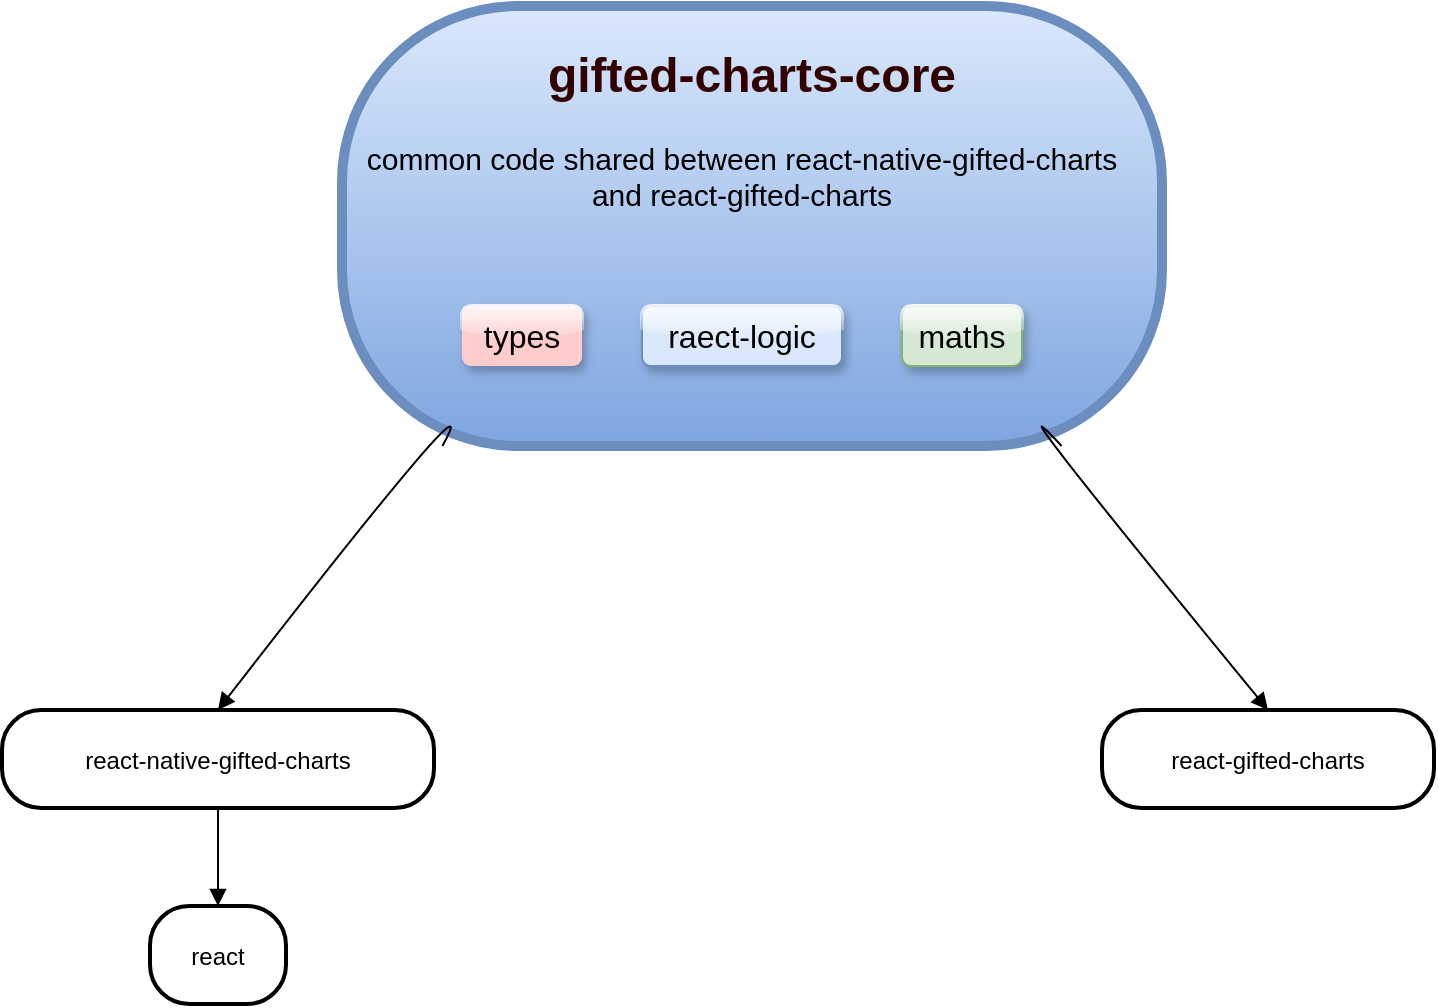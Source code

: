 <mxfile version="25.0.3">
  <diagram name="Page-1" id="KipZ_lJH65PFV8J-NzIS">
    <mxGraphModel dx="1242" dy="819" grid="1" gridSize="10" guides="1" tooltips="1" connect="1" arrows="1" fold="1" page="1" pageScale="1" pageWidth="827" pageHeight="1169" math="0" shadow="0">
      <root>
        <mxCell id="0" />
        <mxCell id="1" parent="0" />
        <UserObject label="" link="https://www.npmjs.com/package/gifted-charts-core" linkTarget="_blank" id="2">
          <mxCell style="rounded=1;arcSize=40;strokeWidth=5;fontStyle=1;fontSize=20;glass=0;shadow=0;fillColor=#dae8fc;strokeColor=#6c8ebf;gradientColor=#7ea6e0;" parent="1" vertex="1">
            <mxGeometry x="230" y="10" width="410" height="220" as="geometry" />
          </mxCell>
        </UserObject>
        <mxCell id="3" value="react-native-gifted-charts" style="rounded=1;arcSize=40;strokeWidth=2" parent="1" vertex="1">
          <mxGeometry x="60" y="362" width="216" height="49" as="geometry" />
        </mxCell>
        <mxCell id="4" value="react-gifted-charts" style="rounded=1;arcSize=40;strokeWidth=2" parent="1" vertex="1">
          <mxGeometry x="610" y="362" width="166" height="49" as="geometry" />
        </mxCell>
        <mxCell id="5" value="react" style="rounded=1;arcSize=40;strokeWidth=2" parent="1" vertex="1">
          <mxGeometry x="134" y="460" width="68" height="49" as="geometry" />
        </mxCell>
        <mxCell id="6" value="" style="curved=1;startArrow=none;endArrow=block;exitX=0.13;exitY=0.99;entryX=0.5;entryY=-0.01;" parent="1" source="2" target="3" edge="1">
          <mxGeometry relative="1" as="geometry">
            <Array as="points">
              <mxPoint x="306" y="184" />
            </Array>
          </mxGeometry>
        </mxCell>
        <mxCell id="7" value="" style="curved=1;startArrow=none;endArrow=block;exitX=0.87;exitY=0.99;entryX=0.5;entryY=-0.01;" parent="1" source="2" target="4" edge="1">
          <mxGeometry relative="1" as="geometry">
            <Array as="points">
              <mxPoint x="547" y="184" />
            </Array>
          </mxGeometry>
        </mxCell>
        <mxCell id="8" value="" style="curved=1;startArrow=none;endArrow=block;exitX=0.5;exitY=0.98;entryX=0.5;entryY=0;" parent="1" source="3" target="5" edge="1">
          <mxGeometry relative="1" as="geometry">
            <Array as="points" />
          </mxGeometry>
        </mxCell>
        <mxCell id="jZuNDdmWMTMBZUonKXr9-8" value="&lt;font style=&quot;font-size: 16px;&quot;&gt;types&lt;/font&gt;" style="text;html=1;align=center;verticalAlign=middle;whiteSpace=wrap;rounded=1;fillColor=#FFCCCC;glass=1;shadow=1;" vertex="1" parent="1">
          <mxGeometry x="290" y="160" width="60" height="30" as="geometry" />
        </mxCell>
        <mxCell id="jZuNDdmWMTMBZUonKXr9-9" value="&lt;span style=&quot;font-size: 16px;&quot;&gt;raect-logic&lt;/span&gt;" style="text;html=1;align=center;verticalAlign=middle;whiteSpace=wrap;rounded=1;fillColor=#dae8fc;strokeColor=#6c8ebf;glass=1;shadow=1;" vertex="1" parent="1">
          <mxGeometry x="380" y="160" width="100" height="30" as="geometry" />
        </mxCell>
        <mxCell id="jZuNDdmWMTMBZUonKXr9-10" value="&lt;font style=&quot;font-size: 16px;&quot;&gt;maths&lt;/font&gt;" style="text;html=1;align=center;verticalAlign=middle;whiteSpace=wrap;rounded=1;fillColor=#d5e8d4;strokeColor=#82b366;glass=1;shadow=1;" vertex="1" parent="1">
          <mxGeometry x="510" y="160" width="60" height="30" as="geometry" />
        </mxCell>
        <mxCell id="jZuNDdmWMTMBZUonKXr9-11" value="&lt;font style=&quot;font-size: 15px;&quot;&gt;common code shared between react-native-gifted-charts and react-gifted-charts&lt;/font&gt;" style="text;html=1;align=center;verticalAlign=middle;whiteSpace=wrap;rounded=0;" vertex="1" parent="1">
          <mxGeometry x="240" y="80" width="380" height="30" as="geometry" />
        </mxCell>
        <mxCell id="jZuNDdmWMTMBZUonKXr9-12" value="&lt;span style=&quot;text-wrap-mode: nowrap;&quot;&gt;gifted-charts-core&lt;/span&gt;" style="text;html=1;align=center;verticalAlign=middle;whiteSpace=wrap;rounded=1;glass=1;shadow=1;fillColor=none;strokeColor=none;fontStyle=1;fontSize=24;textShadow=0;fontColor=#330000;" vertex="1" parent="1">
          <mxGeometry x="315" y="30" width="240" height="30" as="geometry" />
        </mxCell>
      </root>
    </mxGraphModel>
  </diagram>
</mxfile>
